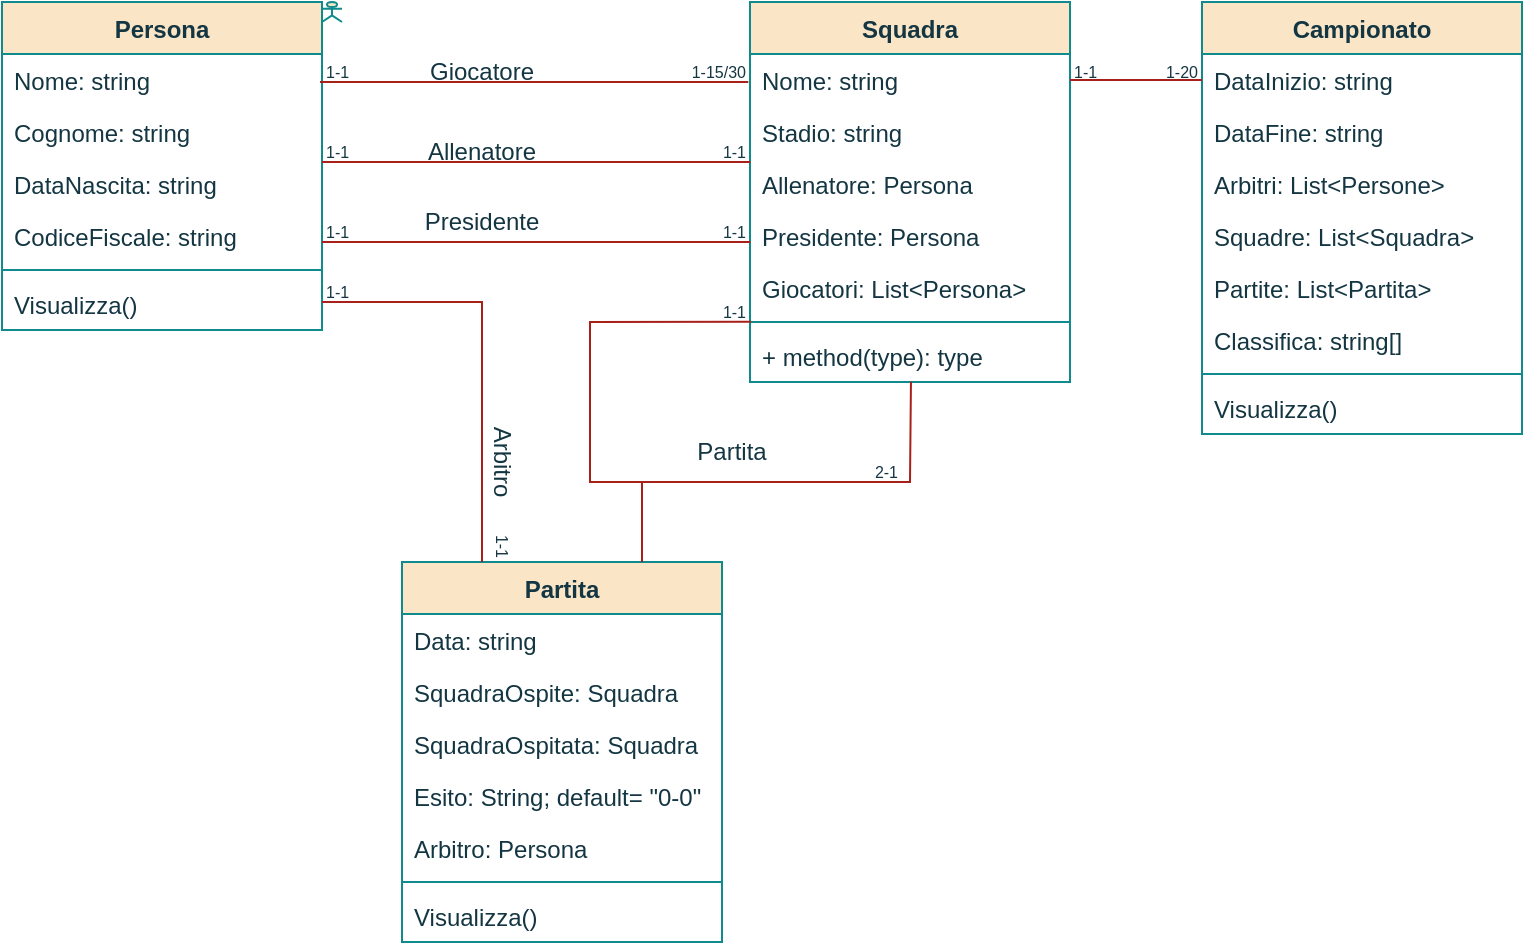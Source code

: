 <mxfile version="20.8.16" type="device"><diagram id="C5RBs43oDa-KdzZeNtuy" name="Page-1"><mxGraphModel dx="810" dy="470" grid="1" gridSize="10" guides="1" tooltips="1" connect="1" arrows="1" fold="1" page="1" pageScale="1" pageWidth="827" pageHeight="1169" math="0" shadow="0"><root><mxCell id="WIyWlLk6GJQsqaUBKTNV-0"/><mxCell id="WIyWlLk6GJQsqaUBKTNV-1" parent="WIyWlLk6GJQsqaUBKTNV-0"/><mxCell id="oIWHWILXQLugbaG8tU1O-0" value="Persona" style="swimlane;fontStyle=1;align=center;verticalAlign=top;childLayout=stackLayout;horizontal=1;startSize=26;horizontalStack=0;resizeParent=1;resizeParentMax=0;resizeLast=0;collapsible=1;marginBottom=0;labelBackgroundColor=none;fillColor=#FAE5C7;strokeColor=#0F8B8D;fontColor=#143642;" parent="WIyWlLk6GJQsqaUBKTNV-1" vertex="1"><mxGeometry x="40" y="40" width="160" height="164" as="geometry"/></mxCell><mxCell id="oIWHWILXQLugbaG8tU1O-1" value="Nome: string" style="text;strokeColor=none;fillColor=none;align=left;verticalAlign=top;spacingLeft=4;spacingRight=4;overflow=hidden;rotatable=0;points=[[0,0.5],[1,0.5]];portConstraint=eastwest;labelBackgroundColor=none;fontColor=#143642;" parent="oIWHWILXQLugbaG8tU1O-0" vertex="1"><mxGeometry y="26" width="160" height="26" as="geometry"/></mxCell><mxCell id="oIWHWILXQLugbaG8tU1O-12" value="Cognome: string" style="text;strokeColor=none;fillColor=none;align=left;verticalAlign=top;spacingLeft=4;spacingRight=4;overflow=hidden;rotatable=0;points=[[0,0.5],[1,0.5]];portConstraint=eastwest;labelBackgroundColor=none;fontColor=#143642;" parent="oIWHWILXQLugbaG8tU1O-0" vertex="1"><mxGeometry y="52" width="160" height="26" as="geometry"/></mxCell><mxCell id="oIWHWILXQLugbaG8tU1O-13" value="DataNascita: string" style="text;strokeColor=none;fillColor=none;align=left;verticalAlign=top;spacingLeft=4;spacingRight=4;overflow=hidden;rotatable=0;points=[[0,0.5],[1,0.5]];portConstraint=eastwest;labelBackgroundColor=none;fontColor=#143642;" parent="oIWHWILXQLugbaG8tU1O-0" vertex="1"><mxGeometry y="78" width="160" height="26" as="geometry"/></mxCell><mxCell id="oIWHWILXQLugbaG8tU1O-14" value="CodiceFiscale: string" style="text;strokeColor=none;fillColor=none;align=left;verticalAlign=top;spacingLeft=4;spacingRight=4;overflow=hidden;rotatable=0;points=[[0,0.5],[1,0.5]];portConstraint=eastwest;labelBackgroundColor=none;fontColor=#143642;" parent="oIWHWILXQLugbaG8tU1O-0" vertex="1"><mxGeometry y="104" width="160" height="26" as="geometry"/></mxCell><mxCell id="oIWHWILXQLugbaG8tU1O-2" value="" style="line;strokeWidth=1;fillColor=none;align=left;verticalAlign=middle;spacingTop=-1;spacingLeft=3;spacingRight=3;rotatable=0;labelPosition=right;points=[];portConstraint=eastwest;strokeColor=#0F8B8D;labelBackgroundColor=none;fontColor=#143642;" parent="oIWHWILXQLugbaG8tU1O-0" vertex="1"><mxGeometry y="130" width="160" height="8" as="geometry"/></mxCell><mxCell id="oIWHWILXQLugbaG8tU1O-3" value="Visualizza()" style="text;strokeColor=none;fillColor=none;align=left;verticalAlign=top;spacingLeft=4;spacingRight=4;overflow=hidden;rotatable=0;points=[[0,0.5],[1,0.5]];portConstraint=eastwest;labelBackgroundColor=none;fontColor=#143642;" parent="oIWHWILXQLugbaG8tU1O-0" vertex="1"><mxGeometry y="138" width="160" height="26" as="geometry"/></mxCell><mxCell id="oIWHWILXQLugbaG8tU1O-4" value="Squadra" style="swimlane;fontStyle=1;align=center;verticalAlign=top;childLayout=stackLayout;horizontal=1;startSize=26;horizontalStack=0;resizeParent=1;resizeParentMax=0;resizeLast=0;collapsible=1;marginBottom=0;labelBackgroundColor=none;fillColor=#FAE5C7;strokeColor=#0F8B8D;fontColor=#143642;" parent="WIyWlLk6GJQsqaUBKTNV-1" vertex="1"><mxGeometry x="414" y="40" width="160" height="190" as="geometry"/></mxCell><mxCell id="oIWHWILXQLugbaG8tU1O-5" value="Nome: string" style="text;strokeColor=none;fillColor=none;align=left;verticalAlign=top;spacingLeft=4;spacingRight=4;overflow=hidden;rotatable=0;points=[[0,0.5],[1,0.5]];portConstraint=eastwest;labelBackgroundColor=none;fontColor=#143642;" parent="oIWHWILXQLugbaG8tU1O-4" vertex="1"><mxGeometry y="26" width="160" height="26" as="geometry"/></mxCell><mxCell id="oIWHWILXQLugbaG8tU1O-8" value="Stadio: string" style="text;strokeColor=none;fillColor=none;align=left;verticalAlign=top;spacingLeft=4;spacingRight=4;overflow=hidden;rotatable=0;points=[[0,0.5],[1,0.5]];portConstraint=eastwest;labelBackgroundColor=none;fontColor=#143642;" parent="oIWHWILXQLugbaG8tU1O-4" vertex="1"><mxGeometry y="52" width="160" height="26" as="geometry"/></mxCell><mxCell id="oIWHWILXQLugbaG8tU1O-9" value="Allenatore: Persona" style="text;strokeColor=none;fillColor=none;align=left;verticalAlign=top;spacingLeft=4;spacingRight=4;overflow=hidden;rotatable=0;points=[[0,0.5],[1,0.5]];portConstraint=eastwest;labelBackgroundColor=none;fontColor=#143642;" parent="oIWHWILXQLugbaG8tU1O-4" vertex="1"><mxGeometry y="78" width="160" height="26" as="geometry"/></mxCell><mxCell id="oIWHWILXQLugbaG8tU1O-10" value="Presidente: Persona" style="text;strokeColor=none;fillColor=none;align=left;verticalAlign=top;spacingLeft=4;spacingRight=4;overflow=hidden;rotatable=0;points=[[0,0.5],[1,0.5]];portConstraint=eastwest;labelBackgroundColor=none;fontColor=#143642;" parent="oIWHWILXQLugbaG8tU1O-4" vertex="1"><mxGeometry y="104" width="160" height="26" as="geometry"/></mxCell><mxCell id="oIWHWILXQLugbaG8tU1O-11" value="Giocatori: List&lt;Persona&gt;" style="text;strokeColor=none;fillColor=none;align=left;verticalAlign=top;spacingLeft=4;spacingRight=4;overflow=hidden;rotatable=0;points=[[0,0.5],[1,0.5]];portConstraint=eastwest;labelBackgroundColor=none;fontColor=#143642;" parent="oIWHWILXQLugbaG8tU1O-4" vertex="1"><mxGeometry y="130" width="160" height="26" as="geometry"/></mxCell><mxCell id="oIWHWILXQLugbaG8tU1O-6" value="" style="line;strokeWidth=1;fillColor=none;align=left;verticalAlign=middle;spacingTop=-1;spacingLeft=3;spacingRight=3;rotatable=0;labelPosition=right;points=[];portConstraint=eastwest;strokeColor=#0F8B8D;labelBackgroundColor=none;fontColor=#143642;" parent="oIWHWILXQLugbaG8tU1O-4" vertex="1"><mxGeometry y="156" width="160" height="8" as="geometry"/></mxCell><mxCell id="oIWHWILXQLugbaG8tU1O-7" value="+ method(type): type" style="text;strokeColor=none;fillColor=none;align=left;verticalAlign=top;spacingLeft=4;spacingRight=4;overflow=hidden;rotatable=0;points=[[0,0.5],[1,0.5]];portConstraint=eastwest;labelBackgroundColor=none;fontColor=#143642;" parent="oIWHWILXQLugbaG8tU1O-4" vertex="1"><mxGeometry y="164" width="160" height="26" as="geometry"/></mxCell><mxCell id="oIWHWILXQLugbaG8tU1O-25" value="" style="endArrow=none;html=1;rounded=0;entryX=0.503;entryY=0.996;entryDx=0;entryDy=0;entryPerimeter=0;exitX=0.003;exitY=-0.16;exitDx=0;exitDy=0;exitPerimeter=0;labelBackgroundColor=none;strokeColor=#A8201A;fontColor=default;" parent="oIWHWILXQLugbaG8tU1O-4" source="oIWHWILXQLugbaG8tU1O-7" target="oIWHWILXQLugbaG8tU1O-7" edge="1"><mxGeometry width="50" height="50" relative="1" as="geometry"><mxPoint x="170" y="90" as="sourcePoint"/><mxPoint x="80" y="210" as="targetPoint"/><Array as="points"><mxPoint x="-80" y="160"/><mxPoint x="-80" y="240"/><mxPoint x="80" y="240"/></Array></mxGeometry></mxCell><mxCell id="oIWHWILXQLugbaG8tU1O-20" value="" style="endArrow=none;html=1;rounded=0;exitX=1;exitY=0.5;exitDx=0;exitDy=0;labelBackgroundColor=none;strokeColor=#A8201A;fontColor=default;entryX=0.001;entryY=0.616;entryDx=0;entryDy=0;entryPerimeter=0;" parent="WIyWlLk6GJQsqaUBKTNV-1" target="oIWHWILXQLugbaG8tU1O-10" edge="1"><mxGeometry width="50" height="50" relative="1" as="geometry"><mxPoint x="200" y="160" as="sourcePoint"/><mxPoint x="410" y="160" as="targetPoint"/></mxGeometry></mxCell><mxCell id="oIWHWILXQLugbaG8tU1O-21" value="Giocatore" style="text;html=1;strokeColor=none;fillColor=none;align=center;verticalAlign=middle;whiteSpace=wrap;rounded=0;labelBackgroundColor=none;fontColor=#143642;" parent="WIyWlLk6GJQsqaUBKTNV-1" vertex="1"><mxGeometry x="250" y="66" width="60" height="18" as="geometry"/></mxCell><mxCell id="oIWHWILXQLugbaG8tU1O-23" value="Allenatore" style="text;html=1;strokeColor=none;fillColor=none;align=center;verticalAlign=middle;whiteSpace=wrap;rounded=0;labelBackgroundColor=none;fontColor=#143642;" parent="WIyWlLk6GJQsqaUBKTNV-1" vertex="1"><mxGeometry x="250" y="105" width="60" height="20" as="geometry"/></mxCell><mxCell id="oIWHWILXQLugbaG8tU1O-26" value="Partita" style="text;html=1;strokeColor=none;fillColor=none;align=center;verticalAlign=middle;whiteSpace=wrap;rounded=0;labelBackgroundColor=none;fontColor=#143642;" parent="WIyWlLk6GJQsqaUBKTNV-1" vertex="1"><mxGeometry x="375" y="250" width="60" height="30" as="geometry"/></mxCell><mxCell id="oIWHWILXQLugbaG8tU1O-29" value="1-1" style="text;html=1;strokeColor=none;fillColor=none;align=right;verticalAlign=middle;whiteSpace=wrap;rounded=0;fontSize=8;labelBackgroundColor=none;fontColor=#143642;" parent="WIyWlLk6GJQsqaUBKTNV-1" vertex="1"><mxGeometry x="384" y="150" width="30" height="10" as="geometry"/></mxCell><mxCell id="oIWHWILXQLugbaG8tU1O-30" value="" style="shape=umlActor;verticalLabelPosition=bottom;verticalAlign=top;html=1;fontSize=8;labelBackgroundColor=none;fillColor=#FAE5C7;strokeColor=#0F8B8D;fontColor=#143642;" parent="WIyWlLk6GJQsqaUBKTNV-1" vertex="1"><mxGeometry x="200" y="40" width="10" height="10" as="geometry"/></mxCell><mxCell id="oIWHWILXQLugbaG8tU1O-36" value="1-1" style="text;html=1;strokeColor=none;fillColor=none;align=left;verticalAlign=middle;whiteSpace=wrap;rounded=0;fontSize=8;labelBackgroundColor=none;fontColor=#143642;" parent="WIyWlLk6GJQsqaUBKTNV-1" vertex="1"><mxGeometry x="200" y="70" width="30" height="10" as="geometry"/></mxCell><mxCell id="oIWHWILXQLugbaG8tU1O-37" value="1-1" style="text;html=1;strokeColor=none;fillColor=none;align=left;verticalAlign=middle;whiteSpace=wrap;rounded=0;fontSize=8;labelBackgroundColor=none;fontColor=#143642;" parent="WIyWlLk6GJQsqaUBKTNV-1" vertex="1"><mxGeometry x="200" y="110" width="30" height="10" as="geometry"/></mxCell><mxCell id="oIWHWILXQLugbaG8tU1O-38" value="1-1" style="text;html=1;strokeColor=none;fillColor=none;align=left;verticalAlign=middle;whiteSpace=wrap;rounded=0;fontSize=8;labelBackgroundColor=none;fontColor=#143642;" parent="WIyWlLk6GJQsqaUBKTNV-1" vertex="1"><mxGeometry x="200" y="150" width="30" height="10" as="geometry"/></mxCell><mxCell id="Hg2raD7ScIw1xNmrL2lz-0" value="Partita" style="swimlane;fontStyle=1;align=center;verticalAlign=top;childLayout=stackLayout;horizontal=1;startSize=26;horizontalStack=0;resizeParent=1;resizeParentMax=0;resizeLast=0;collapsible=1;marginBottom=0;labelBackgroundColor=none;fillColor=#FAE5C7;strokeColor=#0F8B8D;fontColor=#143642;" parent="WIyWlLk6GJQsqaUBKTNV-1" vertex="1"><mxGeometry x="240" y="320" width="160" height="190" as="geometry"/></mxCell><mxCell id="Hg2raD7ScIw1xNmrL2lz-1" value="Data: string" style="text;strokeColor=none;fillColor=none;align=left;verticalAlign=top;spacingLeft=4;spacingRight=4;overflow=hidden;rotatable=0;points=[[0,0.5],[1,0.5]];portConstraint=eastwest;labelBackgroundColor=none;fontColor=#143642;" parent="Hg2raD7ScIw1xNmrL2lz-0" vertex="1"><mxGeometry y="26" width="160" height="26" as="geometry"/></mxCell><mxCell id="Hg2raD7ScIw1xNmrL2lz-2" value="SquadraOspite: Squadra" style="text;strokeColor=none;fillColor=none;align=left;verticalAlign=top;spacingLeft=4;spacingRight=4;overflow=hidden;rotatable=0;points=[[0,0.5],[1,0.5]];portConstraint=eastwest;labelBackgroundColor=none;fontColor=#143642;" parent="Hg2raD7ScIw1xNmrL2lz-0" vertex="1"><mxGeometry y="52" width="160" height="26" as="geometry"/></mxCell><mxCell id="Hg2raD7ScIw1xNmrL2lz-3" value="SquadraOspitata: Squadra" style="text;strokeColor=none;fillColor=none;align=left;verticalAlign=top;spacingLeft=4;spacingRight=4;overflow=hidden;rotatable=0;points=[[0,0.5],[1,0.5]];portConstraint=eastwest;labelBackgroundColor=none;fontColor=#143642;" parent="Hg2raD7ScIw1xNmrL2lz-0" vertex="1"><mxGeometry y="78" width="160" height="26" as="geometry"/></mxCell><mxCell id="YIMgBarlohvN6lW3Iu4w-16" value="Esito: String; default= &quot;0-0&quot;" style="text;strokeColor=none;fillColor=none;align=left;verticalAlign=top;spacingLeft=4;spacingRight=4;overflow=hidden;rotatable=0;points=[[0,0.5],[1,0.5]];portConstraint=eastwest;labelBackgroundColor=none;fontColor=#143642;" parent="Hg2raD7ScIw1xNmrL2lz-0" vertex="1"><mxGeometry y="104" width="160" height="26" as="geometry"/></mxCell><mxCell id="Hg2raD7ScIw1xNmrL2lz-4" value="Arbitro: Persona" style="text;strokeColor=none;fillColor=none;align=left;verticalAlign=top;spacingLeft=4;spacingRight=4;overflow=hidden;rotatable=0;points=[[0,0.5],[1,0.5]];portConstraint=eastwest;labelBackgroundColor=none;fontColor=#143642;" parent="Hg2raD7ScIw1xNmrL2lz-0" vertex="1"><mxGeometry y="130" width="160" height="26" as="geometry"/></mxCell><mxCell id="Hg2raD7ScIw1xNmrL2lz-5" value="" style="line;strokeWidth=1;fillColor=none;align=left;verticalAlign=middle;spacingTop=-1;spacingLeft=3;spacingRight=3;rotatable=0;labelPosition=right;points=[];portConstraint=eastwest;strokeColor=#0F8B8D;labelBackgroundColor=none;fontColor=#143642;" parent="Hg2raD7ScIw1xNmrL2lz-0" vertex="1"><mxGeometry y="156" width="160" height="8" as="geometry"/></mxCell><mxCell id="Hg2raD7ScIw1xNmrL2lz-6" value="Visualizza()" style="text;strokeColor=none;fillColor=none;align=left;verticalAlign=top;spacingLeft=4;spacingRight=4;overflow=hidden;rotatable=0;points=[[0,0.5],[1,0.5]];portConstraint=eastwest;labelBackgroundColor=none;fontColor=#143642;" parent="Hg2raD7ScIw1xNmrL2lz-0" vertex="1"><mxGeometry y="164" width="160" height="26" as="geometry"/></mxCell><mxCell id="Hg2raD7ScIw1xNmrL2lz-9" value="2-1" style="text;html=1;strokeColor=none;fillColor=none;align=right;verticalAlign=middle;whiteSpace=wrap;rounded=0;fontSize=8;labelBackgroundColor=none;fontColor=#143642;" parent="WIyWlLk6GJQsqaUBKTNV-1" vertex="1"><mxGeometry x="460" y="270" width="30" height="10" as="geometry"/></mxCell><mxCell id="Hg2raD7ScIw1xNmrL2lz-15" value="Campionato" style="swimlane;fontStyle=1;align=center;verticalAlign=top;childLayout=stackLayout;horizontal=1;startSize=26;horizontalStack=0;resizeParent=1;resizeParentMax=0;resizeLast=0;collapsible=1;marginBottom=0;labelBackgroundColor=none;fillColor=#FAE5C7;strokeColor=#0F8B8D;fontColor=#143642;" parent="WIyWlLk6GJQsqaUBKTNV-1" vertex="1"><mxGeometry x="640" y="40" width="160" height="216" as="geometry"/></mxCell><mxCell id="Hg2raD7ScIw1xNmrL2lz-16" value="DataInizio: string" style="text;strokeColor=none;fillColor=none;align=left;verticalAlign=top;spacingLeft=4;spacingRight=4;overflow=hidden;rotatable=0;points=[[0,0.5],[1,0.5]];portConstraint=eastwest;labelBackgroundColor=none;fontColor=#143642;" parent="Hg2raD7ScIw1xNmrL2lz-15" vertex="1"><mxGeometry y="26" width="160" height="26" as="geometry"/></mxCell><mxCell id="Hg2raD7ScIw1xNmrL2lz-17" value="DataFine: string" style="text;strokeColor=none;fillColor=none;align=left;verticalAlign=top;spacingLeft=4;spacingRight=4;overflow=hidden;rotatable=0;points=[[0,0.5],[1,0.5]];portConstraint=eastwest;labelBackgroundColor=none;fontColor=#143642;" parent="Hg2raD7ScIw1xNmrL2lz-15" vertex="1"><mxGeometry y="52" width="160" height="26" as="geometry"/></mxCell><mxCell id="Hg2raD7ScIw1xNmrL2lz-18" value="Arbitri: List&lt;Persone&gt;" style="text;strokeColor=none;fillColor=none;align=left;verticalAlign=top;spacingLeft=4;spacingRight=4;overflow=hidden;rotatable=0;points=[[0,0.5],[1,0.5]];portConstraint=eastwest;labelBackgroundColor=none;fontColor=#143642;" parent="Hg2raD7ScIw1xNmrL2lz-15" vertex="1"><mxGeometry y="78" width="160" height="26" as="geometry"/></mxCell><mxCell id="Hg2raD7ScIw1xNmrL2lz-19" value="Squadre: List&lt;Squadra&gt;" style="text;strokeColor=none;fillColor=none;align=left;verticalAlign=top;spacingLeft=4;spacingRight=4;overflow=hidden;rotatable=0;points=[[0,0.5],[1,0.5]];portConstraint=eastwest;labelBackgroundColor=none;fontColor=#143642;" parent="Hg2raD7ScIw1xNmrL2lz-15" vertex="1"><mxGeometry y="104" width="160" height="26" as="geometry"/></mxCell><mxCell id="Hg2raD7ScIw1xNmrL2lz-28" value="Partite: List&lt;Partita&gt;" style="text;strokeColor=none;fillColor=none;align=left;verticalAlign=top;spacingLeft=4;spacingRight=4;overflow=hidden;rotatable=0;points=[[0,0.5],[1,0.5]];portConstraint=eastwest;labelBackgroundColor=none;fontColor=#143642;" parent="Hg2raD7ScIw1xNmrL2lz-15" vertex="1"><mxGeometry y="130" width="160" height="26" as="geometry"/></mxCell><mxCell id="Hg2raD7ScIw1xNmrL2lz-29" value="Classifica: string[]" style="text;strokeColor=none;fillColor=none;align=left;verticalAlign=top;spacingLeft=4;spacingRight=4;overflow=hidden;rotatable=0;points=[[0,0.5],[1,0.5]];portConstraint=eastwest;labelBackgroundColor=none;fontColor=#143642;" parent="Hg2raD7ScIw1xNmrL2lz-15" vertex="1"><mxGeometry y="156" width="160" height="26" as="geometry"/></mxCell><mxCell id="Hg2raD7ScIw1xNmrL2lz-20" value="" style="line;strokeWidth=1;fillColor=none;align=left;verticalAlign=middle;spacingTop=-1;spacingLeft=3;spacingRight=3;rotatable=0;labelPosition=right;points=[];portConstraint=eastwest;strokeColor=#0F8B8D;labelBackgroundColor=none;fontColor=#143642;" parent="Hg2raD7ScIw1xNmrL2lz-15" vertex="1"><mxGeometry y="182" width="160" height="8" as="geometry"/></mxCell><mxCell id="Hg2raD7ScIw1xNmrL2lz-21" value="Visualizza()" style="text;strokeColor=none;fillColor=none;align=left;verticalAlign=top;spacingLeft=4;spacingRight=4;overflow=hidden;rotatable=0;points=[[0,0.5],[1,0.5]];portConstraint=eastwest;labelBackgroundColor=none;fontColor=#143642;" parent="Hg2raD7ScIw1xNmrL2lz-15" vertex="1"><mxGeometry y="190" width="160" height="26" as="geometry"/></mxCell><mxCell id="Hg2raD7ScIw1xNmrL2lz-25" value="&lt;div&gt;1-20&lt;/div&gt;" style="text;html=1;strokeColor=none;fillColor=none;align=right;verticalAlign=middle;whiteSpace=wrap;rounded=0;fontSize=8;labelBackgroundColor=none;fontColor=#143642;" parent="WIyWlLk6GJQsqaUBKTNV-1" vertex="1"><mxGeometry x="610" y="70" width="30" height="10" as="geometry"/></mxCell><mxCell id="YIMgBarlohvN6lW3Iu4w-0" value="" style="endArrow=none;html=1;rounded=0;exitX=1;exitY=0.5;exitDx=0;exitDy=0;labelBackgroundColor=none;strokeColor=#A8201A;fontColor=default;entryX=0;entryY=0.5;entryDx=0;entryDy=0;startArrow=none;" parent="WIyWlLk6GJQsqaUBKTNV-1" source="oIWHWILXQLugbaG8tU1O-5" target="Hg2raD7ScIw1xNmrL2lz-16" edge="1"><mxGeometry width="50" height="50" relative="1" as="geometry"><mxPoint x="550" y="75" as="sourcePoint"/><mxPoint x="630" y="80" as="targetPoint"/></mxGeometry></mxCell><mxCell id="YIMgBarlohvN6lW3Iu4w-3" value="1-1" style="text;html=1;strokeColor=none;fillColor=none;align=left;verticalAlign=middle;whiteSpace=wrap;rounded=0;fontSize=8;labelBackgroundColor=none;fontColor=#143642;" parent="WIyWlLk6GJQsqaUBKTNV-1" vertex="1"><mxGeometry x="574" y="70" width="30" height="10" as="geometry"/></mxCell><mxCell id="YIMgBarlohvN6lW3Iu4w-5" value="1-1" style="text;html=1;strokeColor=none;fillColor=none;align=right;verticalAlign=middle;whiteSpace=wrap;rounded=0;fontSize=8;labelBackgroundColor=none;fontColor=#143642;" parent="WIyWlLk6GJQsqaUBKTNV-1" vertex="1"><mxGeometry x="384" y="190" width="30" height="10" as="geometry"/></mxCell><mxCell id="oIWHWILXQLugbaG8tU1O-27" value="1-15/30" style="text;html=1;strokeColor=none;fillColor=none;align=right;verticalAlign=middle;whiteSpace=wrap;rounded=0;fontSize=8;labelBackgroundColor=none;fontColor=#143642;" parent="WIyWlLk6GJQsqaUBKTNV-1" vertex="1"><mxGeometry x="384" y="70" width="30" height="10" as="geometry"/></mxCell><mxCell id="oIWHWILXQLugbaG8tU1O-28" value="1-1" style="text;html=1;strokeColor=none;fillColor=none;align=right;verticalAlign=middle;whiteSpace=wrap;rounded=0;fontSize=8;labelBackgroundColor=none;fontColor=#143642;" parent="WIyWlLk6GJQsqaUBKTNV-1" vertex="1"><mxGeometry x="384" y="110" width="30" height="10" as="geometry"/></mxCell><mxCell id="YIMgBarlohvN6lW3Iu4w-11" value="" style="endArrow=none;html=1;rounded=0;labelBackgroundColor=none;strokeColor=#A8201A;fontColor=default;exitX=0;exitY=1;exitDx=0;exitDy=0;entryX=0.001;entryY=0.075;entryDx=0;entryDy=0;entryPerimeter=0;" parent="WIyWlLk6GJQsqaUBKTNV-1" source="oIWHWILXQLugbaG8tU1O-37" target="oIWHWILXQLugbaG8tU1O-9" edge="1"><mxGeometry width="50" height="50" relative="1" as="geometry"><mxPoint x="210" y="120" as="sourcePoint"/><mxPoint x="410" y="120" as="targetPoint"/></mxGeometry></mxCell><mxCell id="YIMgBarlohvN6lW3Iu4w-12" value="" style="endArrow=none;html=1;rounded=0;labelBackgroundColor=none;strokeColor=#A8201A;fontColor=default;exitX=0;exitY=1;exitDx=0;exitDy=0;entryX=0.001;entryY=0.075;entryDx=0;entryDy=0;entryPerimeter=0;" parent="WIyWlLk6GJQsqaUBKTNV-1" edge="1"><mxGeometry width="50" height="50" relative="1" as="geometry"><mxPoint x="199" y="80.05" as="sourcePoint"/><mxPoint x="413.16" y="80.0" as="targetPoint"/></mxGeometry></mxCell><mxCell id="YIMgBarlohvN6lW3Iu4w-13" value="Presidente" style="text;html=1;strokeColor=none;fillColor=none;align=center;verticalAlign=middle;whiteSpace=wrap;rounded=0;labelBackgroundColor=none;fontColor=#143642;" parent="WIyWlLk6GJQsqaUBKTNV-1" vertex="1"><mxGeometry x="250" y="140" width="60" height="20" as="geometry"/></mxCell><mxCell id="YIMgBarlohvN6lW3Iu4w-15" value="Arbitro" style="text;html=1;strokeColor=none;fillColor=none;align=center;verticalAlign=middle;whiteSpace=wrap;rounded=0;labelBackgroundColor=none;fontColor=#143642;rotation=90;" parent="WIyWlLk6GJQsqaUBKTNV-1" vertex="1"><mxGeometry x="260" y="260" width="60" height="20" as="geometry"/></mxCell><mxCell id="YIMgBarlohvN6lW3Iu4w-27" value="" style="endArrow=none;html=1;rounded=0;labelBackgroundColor=none;strokeColor=#A8201A;fontColor=default;entryX=0.75;entryY=0;entryDx=0;entryDy=0;" parent="WIyWlLk6GJQsqaUBKTNV-1" target="Hg2raD7ScIw1xNmrL2lz-0" edge="1"><mxGeometry width="50" height="50" relative="1" as="geometry"><mxPoint x="360" y="280" as="sourcePoint"/><mxPoint x="230.0" y="290.016" as="targetPoint"/></mxGeometry></mxCell><mxCell id="YIMgBarlohvN6lW3Iu4w-28" value="" style="endArrow=none;html=1;rounded=0;labelBackgroundColor=none;strokeColor=#A8201A;fontColor=default;entryX=0.25;entryY=0;entryDx=0;entryDy=0;exitX=1;exitY=0.462;exitDx=0;exitDy=0;exitPerimeter=0;" parent="WIyWlLk6GJQsqaUBKTNV-1" source="oIWHWILXQLugbaG8tU1O-3" target="Hg2raD7ScIw1xNmrL2lz-0" edge="1"><mxGeometry width="50" height="50" relative="1" as="geometry"><mxPoint x="210" y="190" as="sourcePoint"/><mxPoint x="279.76" y="310" as="targetPoint"/><Array as="points"><mxPoint x="280" y="190"/></Array></mxGeometry></mxCell><mxCell id="tQ6n12cwWsPb6DB0DROd-0" value="1-1" style="text;html=1;strokeColor=none;fillColor=none;align=left;verticalAlign=middle;whiteSpace=wrap;rounded=0;fontSize=8;labelBackgroundColor=none;fontColor=#143642;" vertex="1" parent="WIyWlLk6GJQsqaUBKTNV-1"><mxGeometry x="200" y="180" width="30" height="10" as="geometry"/></mxCell><mxCell id="tQ6n12cwWsPb6DB0DROd-1" value="1-1" style="text;html=1;strokeColor=none;fillColor=none;align=right;verticalAlign=middle;whiteSpace=wrap;rounded=0;fontSize=8;labelBackgroundColor=none;fontColor=#143642;rotation=90;" vertex="1" parent="WIyWlLk6GJQsqaUBKTNV-1"><mxGeometry x="275" y="300" width="30" height="10" as="geometry"/></mxCell></root></mxGraphModel></diagram></mxfile>